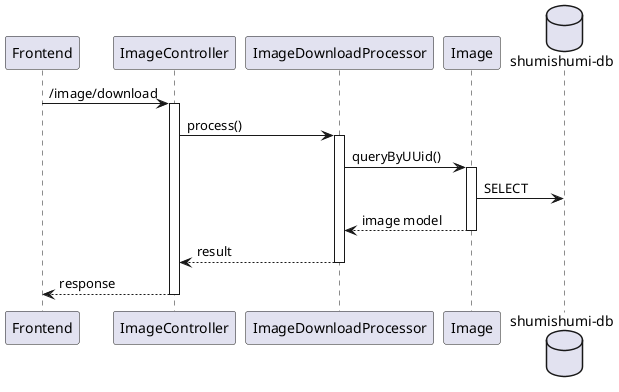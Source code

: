 @startuml download
participant "Frontend" as fe
participant "ImageController" as ic

participant "ImageDownloadProcessor" as proc

participant "Image" as im

database "shumishumi-db" as db

fe -> ic++ : /image/download
ic -> proc++ : process()

proc -> im++ : queryByUUid()
im -> db : SELECT
return image model

return result
return response

@enduml
